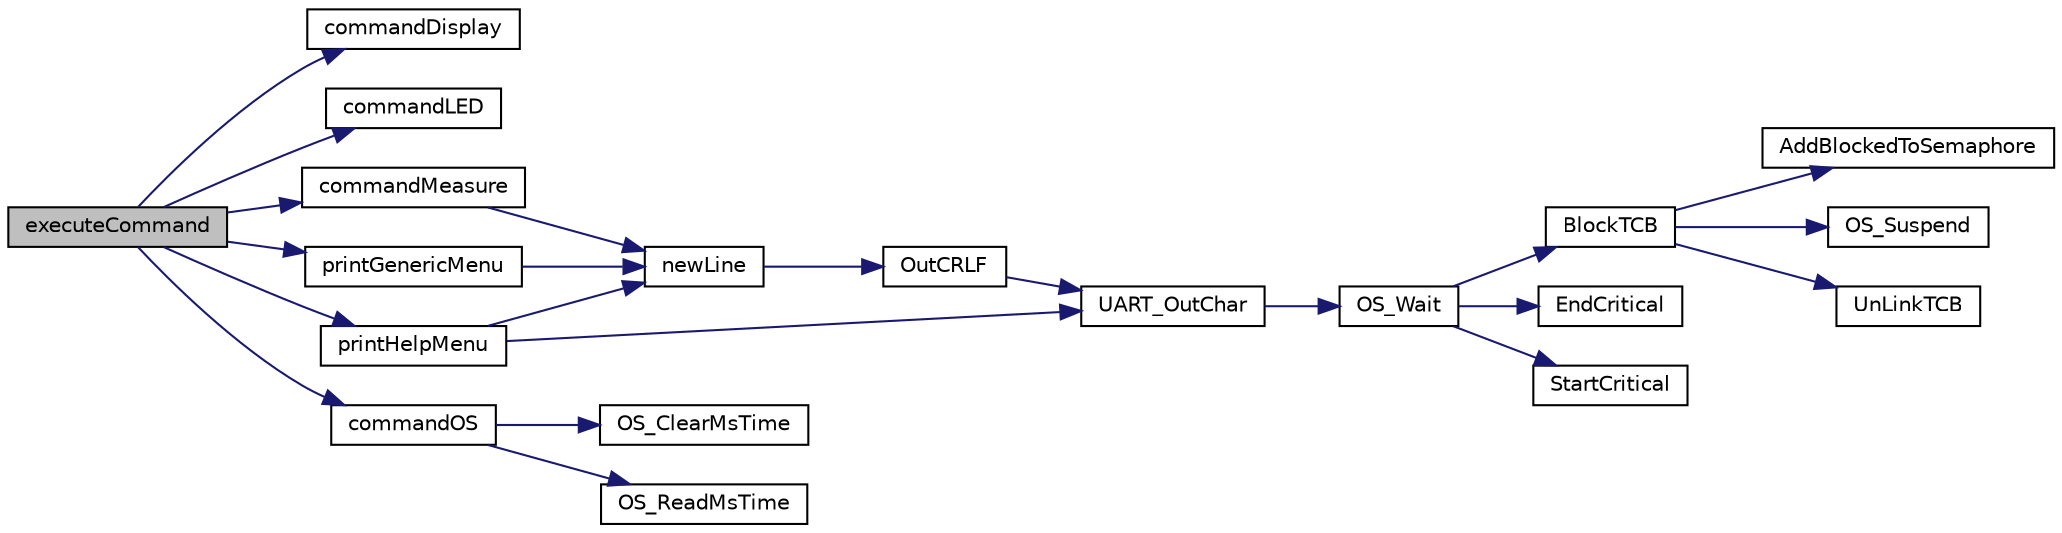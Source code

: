 digraph "executeCommand"
{
 // LATEX_PDF_SIZE
  edge [fontname="Helvetica",fontsize="10",labelfontname="Helvetica",labelfontsize="10"];
  node [fontname="Helvetica",fontsize="10",shape=record];
  rankdir="LR";
  Node1 [label="executeCommand",height=0.2,width=0.4,color="black", fillcolor="grey75", style="filled", fontcolor="black",tooltip=" "];
  Node1 -> Node2 [color="midnightblue",fontsize="10",style="solid",fontname="Helvetica"];
  Node2 [label="commandDisplay",height=0.2,width=0.4,color="black", fillcolor="white", style="filled",URL="$_interpreter_8c.html#a115df44bc26fcdfbb13fd046e4ed29cd",tooltip=" "];
  Node1 -> Node3 [color="midnightblue",fontsize="10",style="solid",fontname="Helvetica"];
  Node3 [label="commandLED",height=0.2,width=0.4,color="black", fillcolor="white", style="filled",URL="$_interpreter_8c.html#ab0b16b013847b083bcaed21b01ac975f",tooltip=" "];
  Node1 -> Node4 [color="midnightblue",fontsize="10",style="solid",fontname="Helvetica"];
  Node4 [label="commandMeasure",height=0.2,width=0.4,color="black", fillcolor="white", style="filled",URL="$_interpreter_8c.html#a35e8d00822acb2f8b65e5f903a5474dd",tooltip=" "];
  Node4 -> Node5 [color="midnightblue",fontsize="10",style="solid",fontname="Helvetica"];
  Node5 [label="newLine",height=0.2,width=0.4,color="black", fillcolor="white", style="filled",URL="$_interpreter_8c.html#ac43fd57408ef9782a78ad90b3d466ed6",tooltip=" "];
  Node5 -> Node6 [color="midnightblue",fontsize="10",style="solid",fontname="Helvetica"];
  Node6 [label="OutCRLF",height=0.2,width=0.4,color="black", fillcolor="white", style="filled",URL="$_u_a_r_t0_8c.html#ae57176b8f54ba3f337f15238d7cf8ba6",tooltip=" "];
  Node6 -> Node7 [color="midnightblue",fontsize="10",style="solid",fontname="Helvetica"];
  Node7 [label="UART_OutChar",height=0.2,width=0.4,color="black", fillcolor="white", style="filled",URL="$_u_a_r_t0_8c.html#a4ef2f92682b12a347cf1f81cccda4da7",tooltip=" "];
  Node7 -> Node8 [color="midnightblue",fontsize="10",style="solid",fontname="Helvetica"];
  Node8 [label="OS_Wait",height=0.2,width=0.4,color="black", fillcolor="white", style="filled",URL="$_o_s_8c.html#aad29612829941c857ed685f40e193cd0",tooltip="semaphore value decrement"];
  Node8 -> Node9 [color="midnightblue",fontsize="10",style="solid",fontname="Helvetica"];
  Node9 [label="BlockTCB",height=0.2,width=0.4,color="black", fillcolor="white", style="filled",URL="$_o_s_8c.html#aef10d0f111dd7005eb47910c2c539774",tooltip="Add current TCB to blocked list then yield, ratatatat."];
  Node9 -> Node10 [color="midnightblue",fontsize="10",style="solid",fontname="Helvetica"];
  Node10 [label="AddBlockedToSemaphore",height=0.2,width=0.4,color="black", fillcolor="white", style="filled",URL="$_o_s_8c.html#adf29cacb24e7fe15bc46811f994eaa57",tooltip="Add TCB to blocked Linked list of semaphore."];
  Node9 -> Node11 [color="midnightblue",fontsize="10",style="solid",fontname="Helvetica"];
  Node11 [label="OS_Suspend",height=0.2,width=0.4,color="black", fillcolor="white", style="filled",URL="$_o_s_8c.html#a4e71587568a2a48931a35615cad1b5db",tooltip="This function suspends current thread by forcing context switch call."];
  Node9 -> Node12 [color="midnightblue",fontsize="10",style="solid",fontname="Helvetica"];
  Node12 [label="UnLinkTCB",height=0.2,width=0.4,color="black", fillcolor="white", style="filled",URL="$_o_s_8c.html#aad5d03b551650383d80786160b0c5e37",tooltip="UnLinkTCB Remove thread form Doubly LL of TCB, copy pasta."];
  Node8 -> Node13 [color="midnightblue",fontsize="10",style="solid",fontname="Helvetica"];
  Node13 [label="EndCritical",height=0.2,width=0.4,color="black", fillcolor="white", style="filled",URL="$startup_8h.html#a334154d527e554c179f59f15789a9034",tooltip="End of critical section (ISR = prev ISR) @parameter sr previously saved PSR."];
  Node8 -> Node14 [color="midnightblue",fontsize="10",style="solid",fontname="Helvetica"];
  Node14 [label="StartCritical",height=0.2,width=0.4,color="black", fillcolor="white", style="filled",URL="$startup_8h.html#a2bd85031589c754845b826ef8a50fe15",tooltip="Start Criticat Sections, Disable Global Interrupts."];
  Node1 -> Node15 [color="midnightblue",fontsize="10",style="solid",fontname="Helvetica"];
  Node15 [label="commandOS",height=0.2,width=0.4,color="black", fillcolor="white", style="filled",URL="$_interpreter_8c.html#a0cbe8bf10240e56591ca4fd9a4dc5683",tooltip=" "];
  Node15 -> Node16 [color="midnightblue",fontsize="10",style="solid",fontname="Helvetica"];
  Node16 [label="OS_ClearMsTime",height=0.2,width=0.4,color="black", fillcolor="white", style="filled",URL="$_o_s_8c.html#ace6ec4b7947542f7d7ff3104d8c759bd",tooltip=" "];
  Node15 -> Node17 [color="midnightblue",fontsize="10",style="solid",fontname="Helvetica"];
  Node17 [label="OS_ReadMsTime",height=0.2,width=0.4,color="black", fillcolor="white", style="filled",URL="$_o_s_8c.html#a866f6e5e80d65996a8411092f8a94524",tooltip=" "];
  Node1 -> Node18 [color="midnightblue",fontsize="10",style="solid",fontname="Helvetica"];
  Node18 [label="printGenericMenu",height=0.2,width=0.4,color="black", fillcolor="white", style="filled",URL="$_interpreter_8c.html#a10ac54ed249ffb7aee617ea4c511a844",tooltip=" "];
  Node18 -> Node5 [color="midnightblue",fontsize="10",style="solid",fontname="Helvetica"];
  Node1 -> Node19 [color="midnightblue",fontsize="10",style="solid",fontname="Helvetica"];
  Node19 [label="printHelpMenu",height=0.2,width=0.4,color="black", fillcolor="white", style="filled",URL="$_interpreter_8c.html#a3d4a924cff71a4caf3cfd637e41573df",tooltip=" "];
  Node19 -> Node5 [color="midnightblue",fontsize="10",style="solid",fontname="Helvetica"];
  Node19 -> Node7 [color="midnightblue",fontsize="10",style="solid",fontname="Helvetica"];
}
